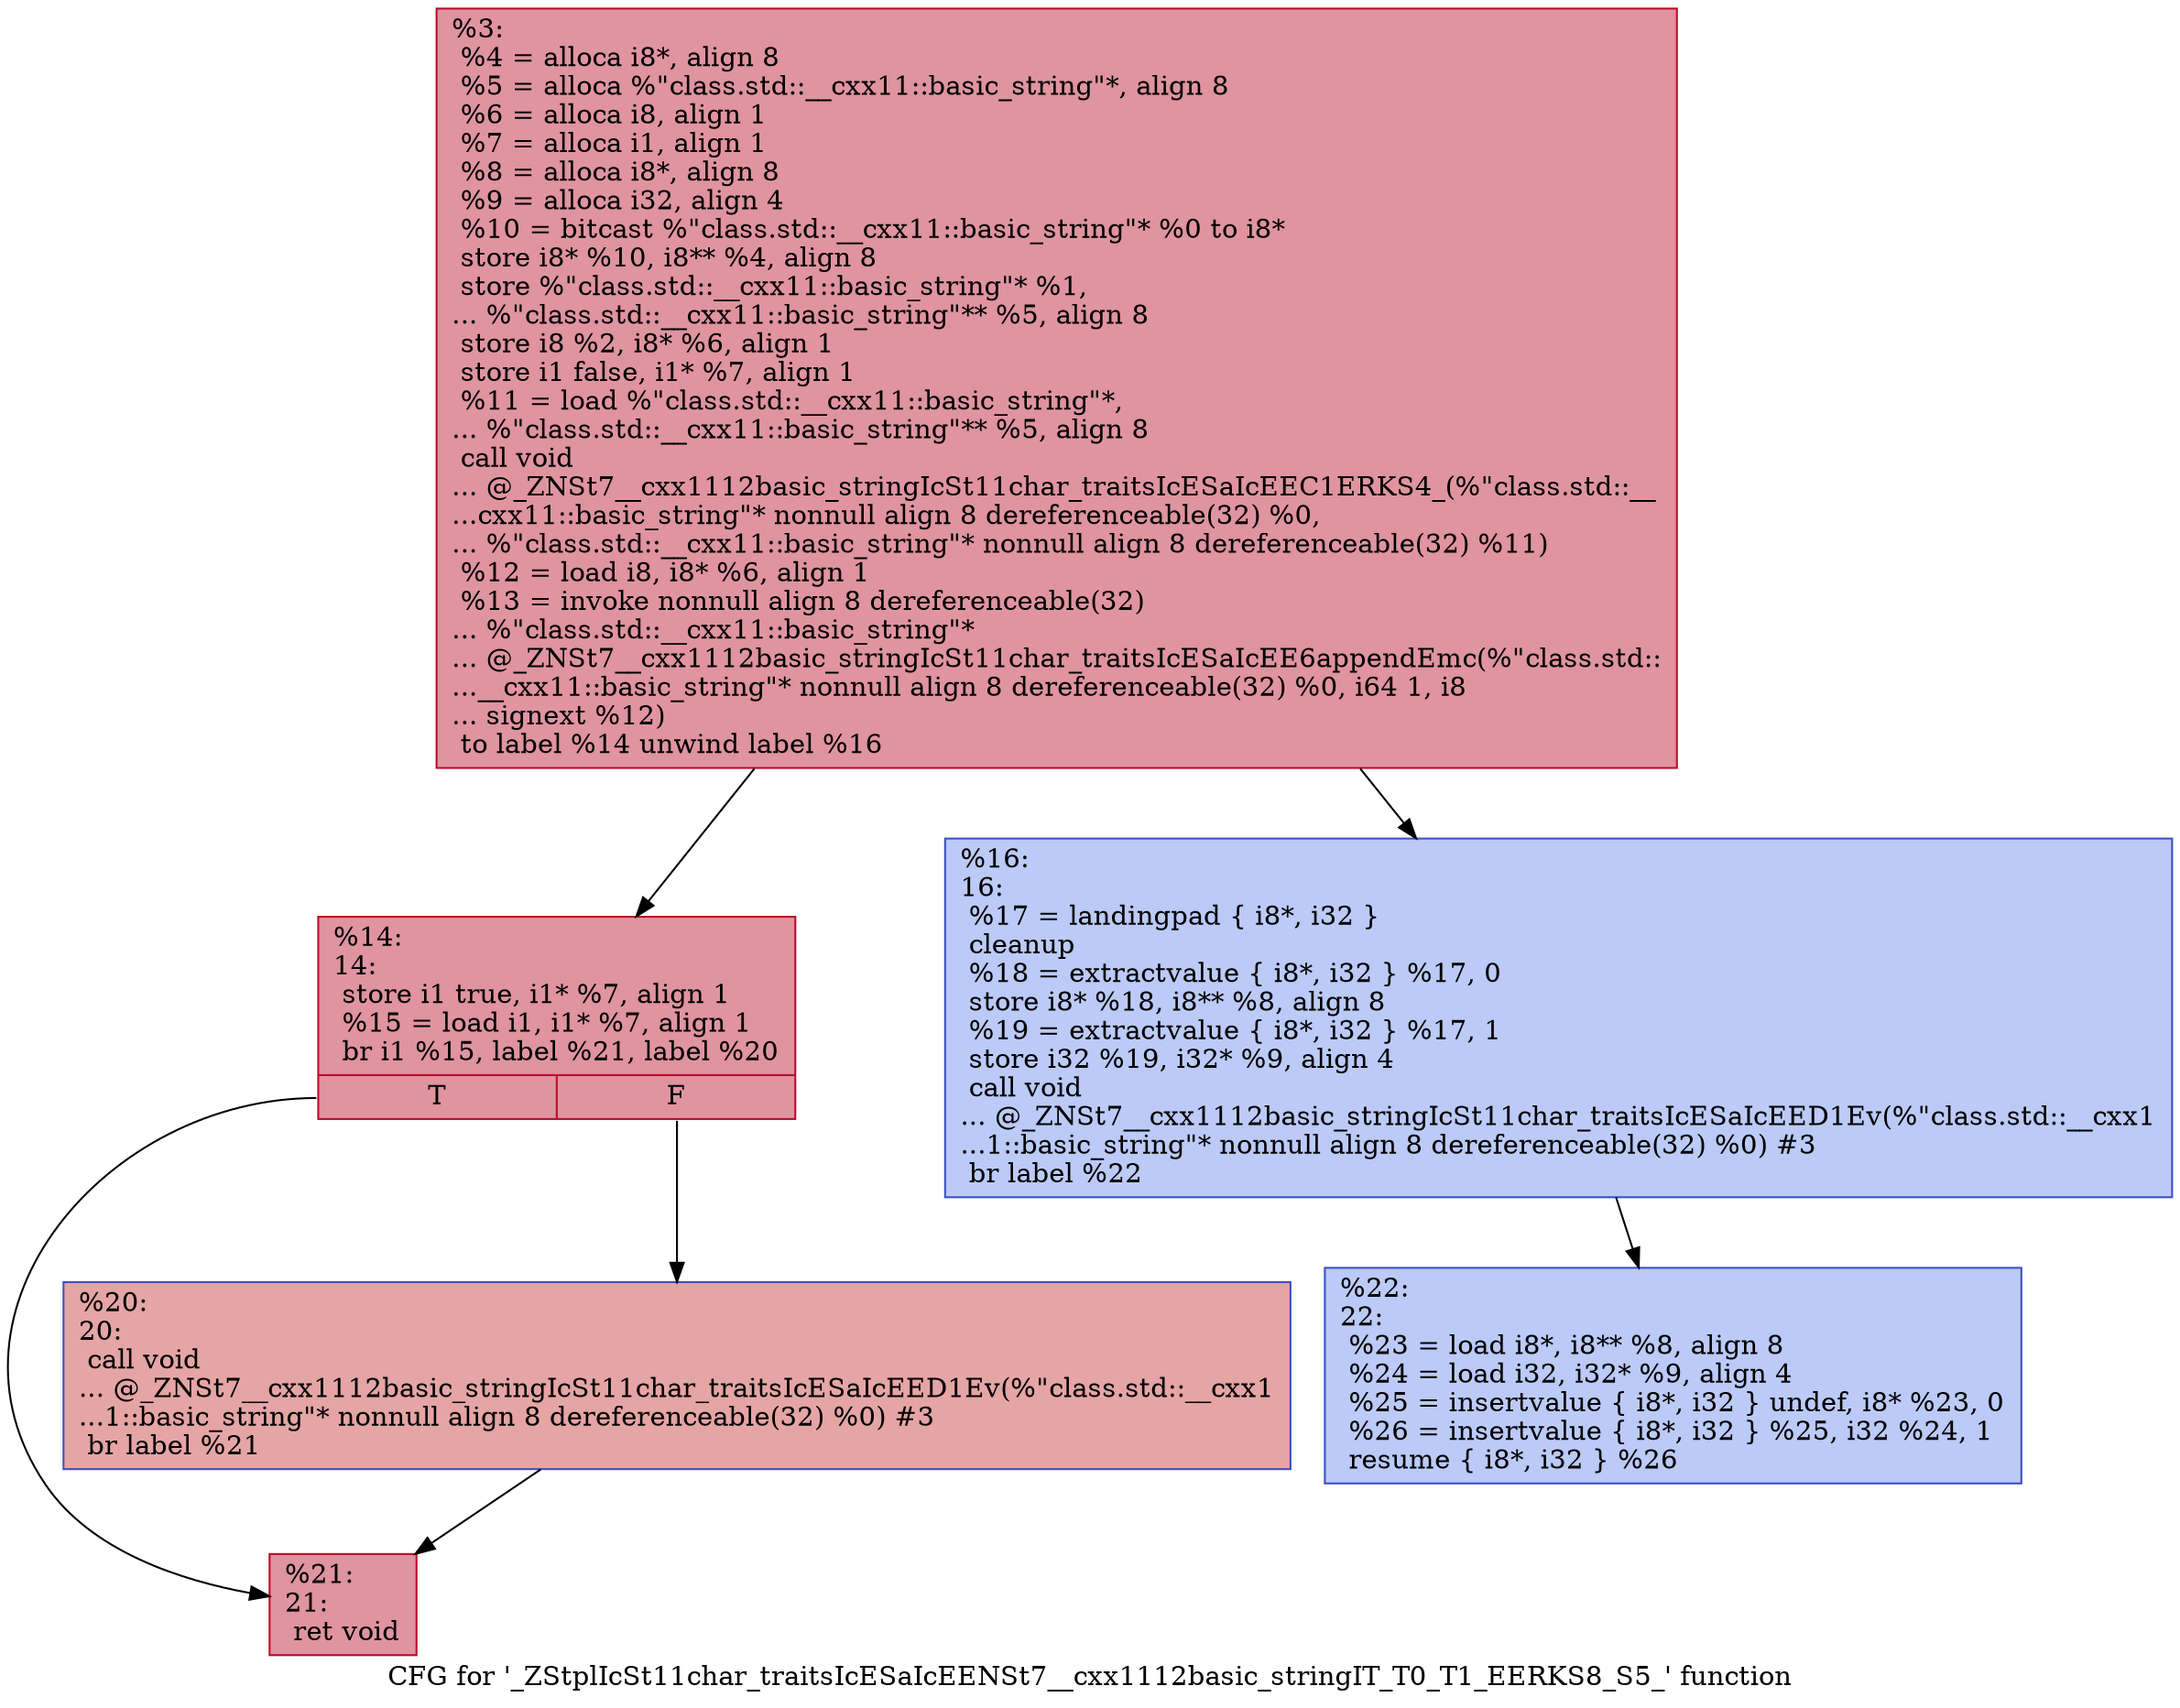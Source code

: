 digraph "CFG for '_ZStplIcSt11char_traitsIcESaIcEENSt7__cxx1112basic_stringIT_T0_T1_EERKS8_S5_' function" {
	label="CFG for '_ZStplIcSt11char_traitsIcESaIcEENSt7__cxx1112basic_stringIT_T0_T1_EERKS8_S5_' function";

	Node0x5620b94fb760 [shape=record,color="#b70d28ff", style=filled, fillcolor="#b70d2870",label="{%3:\l  %4 = alloca i8*, align 8\l  %5 = alloca %\"class.std::__cxx11::basic_string\"*, align 8\l  %6 = alloca i8, align 1\l  %7 = alloca i1, align 1\l  %8 = alloca i8*, align 8\l  %9 = alloca i32, align 4\l  %10 = bitcast %\"class.std::__cxx11::basic_string\"* %0 to i8*\l  store i8* %10, i8** %4, align 8\l  store %\"class.std::__cxx11::basic_string\"* %1,\l... %\"class.std::__cxx11::basic_string\"** %5, align 8\l  store i8 %2, i8* %6, align 1\l  store i1 false, i1* %7, align 1\l  %11 = load %\"class.std::__cxx11::basic_string\"*,\l... %\"class.std::__cxx11::basic_string\"** %5, align 8\l  call void\l... @_ZNSt7__cxx1112basic_stringIcSt11char_traitsIcESaIcEEC1ERKS4_(%\"class.std::__\l...cxx11::basic_string\"* nonnull align 8 dereferenceable(32) %0,\l... %\"class.std::__cxx11::basic_string\"* nonnull align 8 dereferenceable(32) %11)\l  %12 = load i8, i8* %6, align 1\l  %13 = invoke nonnull align 8 dereferenceable(32)\l... %\"class.std::__cxx11::basic_string\"*\l... @_ZNSt7__cxx1112basic_stringIcSt11char_traitsIcESaIcEE6appendEmc(%\"class.std::\l...__cxx11::basic_string\"* nonnull align 8 dereferenceable(32) %0, i64 1, i8\l... signext %12)\l          to label %14 unwind label %16\l}"];
	Node0x5620b94fb760 -> Node0x5620b94fc020;
	Node0x5620b94fb760 -> Node0x5620b94fc070;
	Node0x5620b94fc020 [shape=record,color="#b70d28ff", style=filled, fillcolor="#b70d2870",label="{%14:\l14:                                               \l  store i1 true, i1* %7, align 1\l  %15 = load i1, i1* %7, align 1\l  br i1 %15, label %21, label %20\l|{<s0>T|<s1>F}}"];
	Node0x5620b94fc020:s0 -> Node0x5620b94fb820;
	Node0x5620b94fc020:s1 -> Node0x5620b94fc440;
	Node0x5620b94fc070 [shape=record,color="#3d50c3ff", style=filled, fillcolor="#6687ed70",label="{%16:\l16:                                               \l  %17 = landingpad \{ i8*, i32 \}\l          cleanup\l  %18 = extractvalue \{ i8*, i32 \} %17, 0\l  store i8* %18, i8** %8, align 8\l  %19 = extractvalue \{ i8*, i32 \} %17, 1\l  store i32 %19, i32* %9, align 4\l  call void\l... @_ZNSt7__cxx1112basic_stringIcSt11char_traitsIcESaIcEED1Ev(%\"class.std::__cxx1\l...1::basic_string\"* nonnull align 8 dereferenceable(32) %0) #3\l  br label %22\l}"];
	Node0x5620b94fc070 -> Node0x5620b94fc740;
	Node0x5620b94fc440 [shape=record,color="#3d50c3ff", style=filled, fillcolor="#c5333470",label="{%20:\l20:                                               \l  call void\l... @_ZNSt7__cxx1112basic_stringIcSt11char_traitsIcESaIcEED1Ev(%\"class.std::__cxx1\l...1::basic_string\"* nonnull align 8 dereferenceable(32) %0) #3\l  br label %21\l}"];
	Node0x5620b94fc440 -> Node0x5620b94fb820;
	Node0x5620b94fb820 [shape=record,color="#b70d28ff", style=filled, fillcolor="#b70d2870",label="{%21:\l21:                                               \l  ret void\l}"];
	Node0x5620b94fc740 [shape=record,color="#3d50c3ff", style=filled, fillcolor="#6687ed70",label="{%22:\l22:                                               \l  %23 = load i8*, i8** %8, align 8\l  %24 = load i32, i32* %9, align 4\l  %25 = insertvalue \{ i8*, i32 \} undef, i8* %23, 0\l  %26 = insertvalue \{ i8*, i32 \} %25, i32 %24, 1\l  resume \{ i8*, i32 \} %26\l}"];
}
